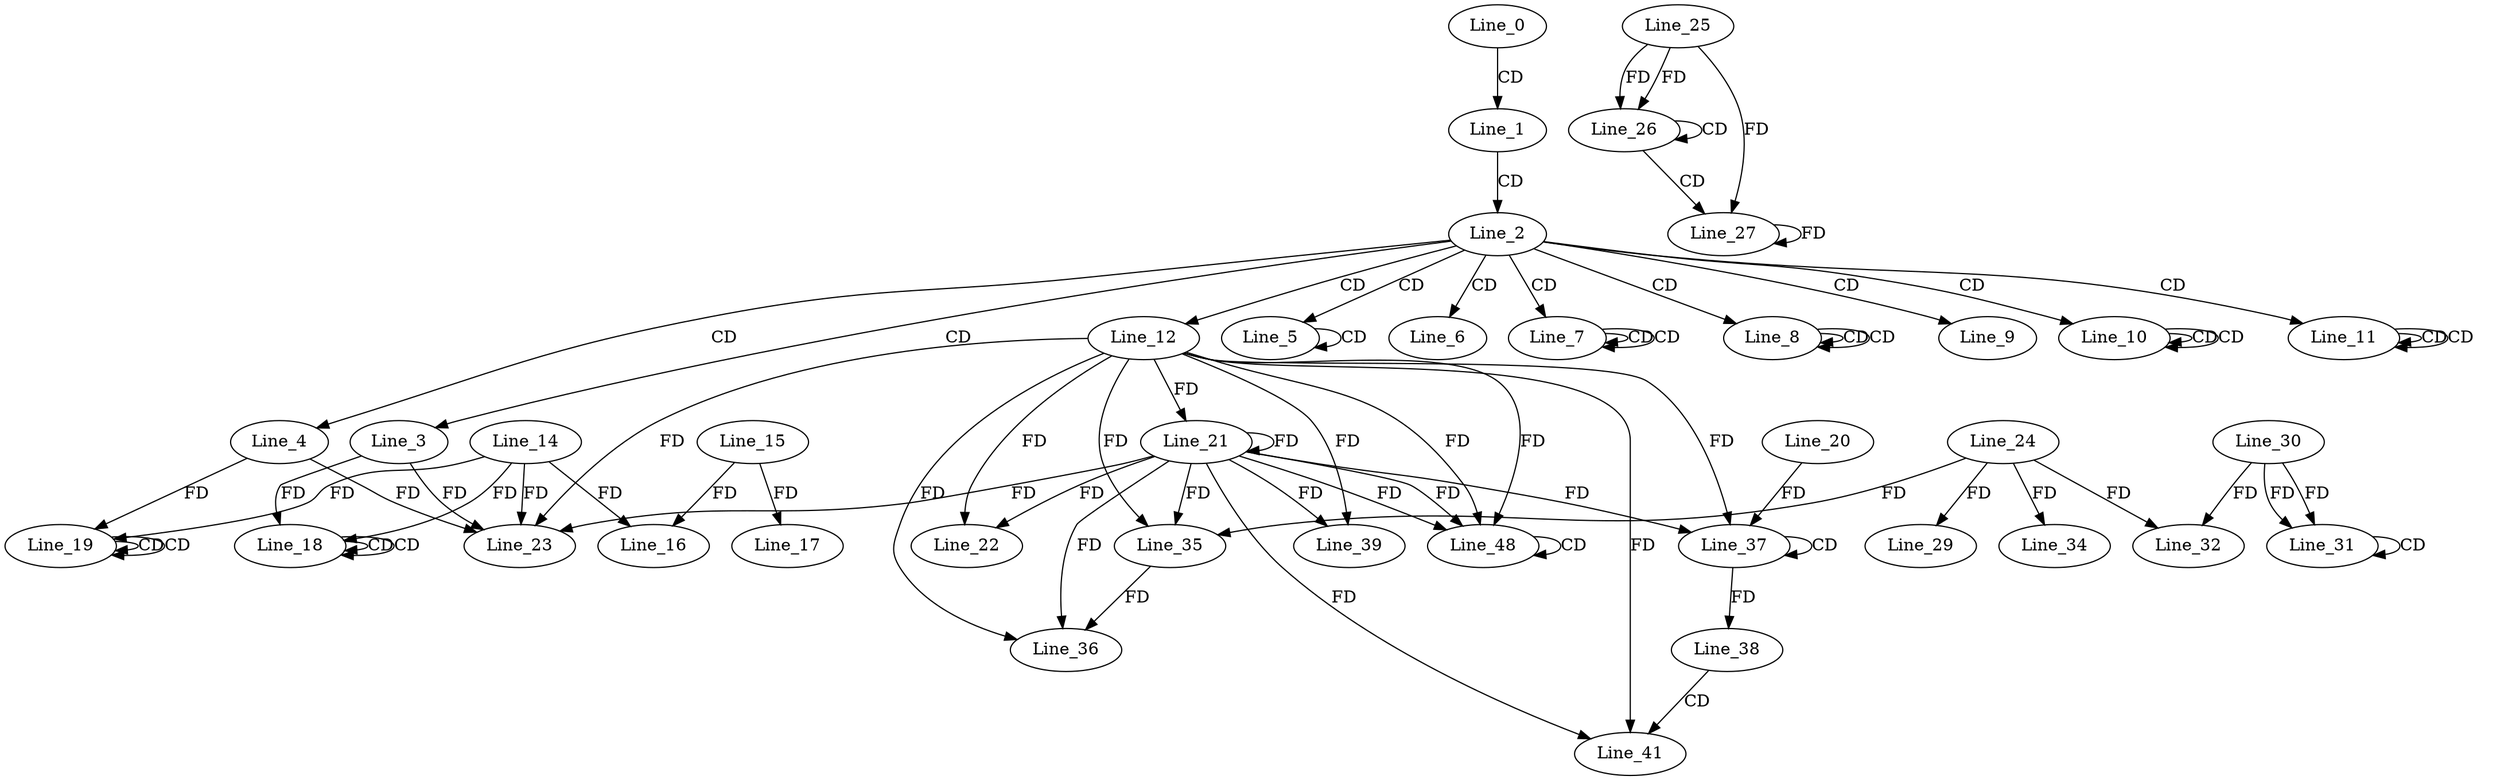 digraph G {
  Line_0;
  Line_1;
  Line_2;
  Line_3;
  Line_4;
  Line_5;
  Line_5;
  Line_6;
  Line_7;
  Line_7;
  Line_7;
  Line_8;
  Line_8;
  Line_8;
  Line_9;
  Line_10;
  Line_10;
  Line_10;
  Line_11;
  Line_11;
  Line_11;
  Line_12;
  Line_14;
  Line_16;
  Line_15;
  Line_17;
  Line_18;
  Line_18;
  Line_18;
  Line_19;
  Line_19;
  Line_19;
  Line_21;
  Line_22;
  Line_23;
  Line_23;
  Line_23;
  Line_25;
  Line_26;
  Line_26;
  Line_27;
  Line_24;
  Line_29;
  Line_30;
  Line_31;
  Line_31;
  Line_32;
  Line_32;
  Line_34;
  Line_35;
  Line_35;
  Line_35;
  Line_36;
  Line_35;
  Line_37;
  Line_37;
  Line_20;
  Line_38;
  Line_39;
  Line_41;
  Line_41;
  Line_48;
  Line_48;
  Line_0 -> Line_1 [ label="CD" ];
  Line_1 -> Line_2 [ label="CD" ];
  Line_2 -> Line_3 [ label="CD" ];
  Line_2 -> Line_4 [ label="CD" ];
  Line_2 -> Line_5 [ label="CD" ];
  Line_5 -> Line_5 [ label="CD" ];
  Line_2 -> Line_6 [ label="CD" ];
  Line_2 -> Line_7 [ label="CD" ];
  Line_7 -> Line_7 [ label="CD" ];
  Line_7 -> Line_7 [ label="CD" ];
  Line_2 -> Line_8 [ label="CD" ];
  Line_8 -> Line_8 [ label="CD" ];
  Line_8 -> Line_8 [ label="CD" ];
  Line_2 -> Line_9 [ label="CD" ];
  Line_2 -> Line_10 [ label="CD" ];
  Line_10 -> Line_10 [ label="CD" ];
  Line_10 -> Line_10 [ label="CD" ];
  Line_2 -> Line_11 [ label="CD" ];
  Line_11 -> Line_11 [ label="CD" ];
  Line_11 -> Line_11 [ label="CD" ];
  Line_2 -> Line_12 [ label="CD" ];
  Line_14 -> Line_16 [ label="FD" ];
  Line_15 -> Line_16 [ label="FD" ];
  Line_15 -> Line_17 [ label="FD" ];
  Line_18 -> Line_18 [ label="CD" ];
  Line_18 -> Line_18 [ label="CD" ];
  Line_14 -> Line_18 [ label="FD" ];
  Line_3 -> Line_18 [ label="FD" ];
  Line_19 -> Line_19 [ label="CD" ];
  Line_19 -> Line_19 [ label="CD" ];
  Line_14 -> Line_19 [ label="FD" ];
  Line_4 -> Line_19 [ label="FD" ];
  Line_12 -> Line_21 [ label="FD" ];
  Line_21 -> Line_21 [ label="FD" ];
  Line_12 -> Line_22 [ label="FD" ];
  Line_21 -> Line_22 [ label="FD" ];
  Line_12 -> Line_23 [ label="FD" ];
  Line_21 -> Line_23 [ label="FD" ];
  Line_14 -> Line_23 [ label="FD" ];
  Line_3 -> Line_23 [ label="FD" ];
  Line_4 -> Line_23 [ label="FD" ];
  Line_25 -> Line_26 [ label="FD" ];
  Line_26 -> Line_26 [ label="CD" ];
  Line_25 -> Line_26 [ label="FD" ];
  Line_26 -> Line_27 [ label="CD" ];
  Line_25 -> Line_27 [ label="FD" ];
  Line_27 -> Line_27 [ label="FD" ];
  Line_24 -> Line_29 [ label="FD" ];
  Line_30 -> Line_31 [ label="FD" ];
  Line_31 -> Line_31 [ label="CD" ];
  Line_30 -> Line_31 [ label="FD" ];
  Line_24 -> Line_32 [ label="FD" ];
  Line_30 -> Line_32 [ label="FD" ];
  Line_24 -> Line_34 [ label="FD" ];
  Line_24 -> Line_35 [ label="FD" ];
  Line_12 -> Line_35 [ label="FD" ];
  Line_21 -> Line_35 [ label="FD" ];
  Line_12 -> Line_36 [ label="FD" ];
  Line_21 -> Line_36 [ label="FD" ];
  Line_35 -> Line_36 [ label="FD" ];
  Line_37 -> Line_37 [ label="CD" ];
  Line_20 -> Line_37 [ label="FD" ];
  Line_12 -> Line_37 [ label="FD" ];
  Line_21 -> Line_37 [ label="FD" ];
  Line_37 -> Line_38 [ label="FD" ];
  Line_12 -> Line_39 [ label="FD" ];
  Line_21 -> Line_39 [ label="FD" ];
  Line_38 -> Line_41 [ label="CD" ];
  Line_12 -> Line_41 [ label="FD" ];
  Line_21 -> Line_41 [ label="FD" ];
  Line_12 -> Line_48 [ label="FD" ];
  Line_21 -> Line_48 [ label="FD" ];
  Line_48 -> Line_48 [ label="CD" ];
  Line_12 -> Line_48 [ label="FD" ];
  Line_21 -> Line_48 [ label="FD" ];
}

